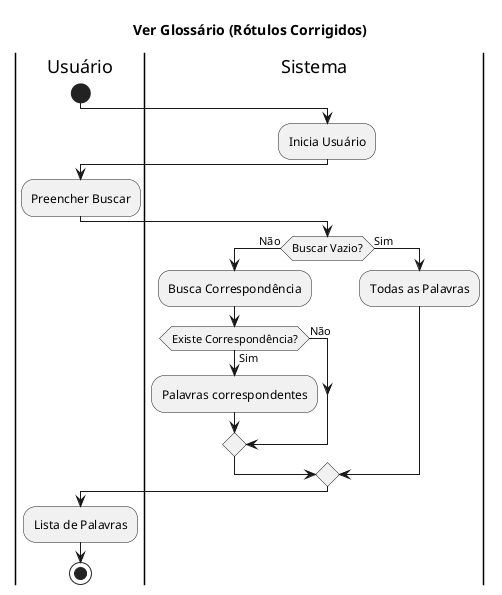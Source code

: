 @startuml

title Ver Glossário (Rótulos Corrigidos)

|Usuário|
start
|Sistema|
:Inicia Usuário;
|Usuário|
:Preencher Buscar;
|Sistema|
if(Buscar Vazio?) then (Não)
    :Busca Correspondência;
    if(Existe Correspondência?) then (Sim)
        :Palavras correspondentes;
    else (Não)
    endif
else (Sim)
    :Todas as Palavras;
endif
|Usuário|
:Lista de Palavras;
stop

@enduml